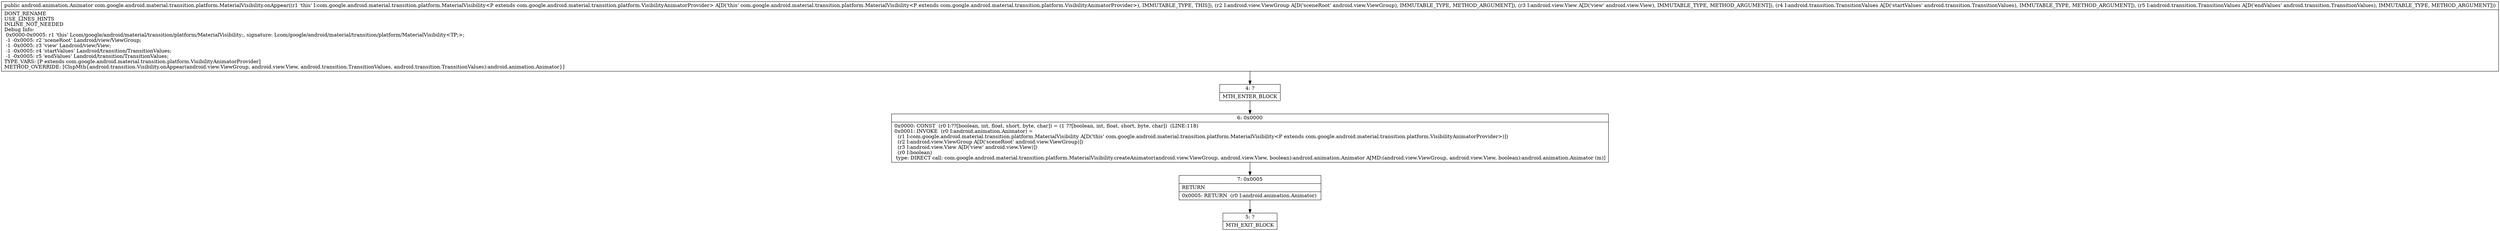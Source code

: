 digraph "CFG forcom.google.android.material.transition.platform.MaterialVisibility.onAppear(Landroid\/view\/ViewGroup;Landroid\/view\/View;Landroid\/transition\/TransitionValues;Landroid\/transition\/TransitionValues;)Landroid\/animation\/Animator;" {
Node_4 [shape=record,label="{4\:\ ?|MTH_ENTER_BLOCK\l}"];
Node_6 [shape=record,label="{6\:\ 0x0000|0x0000: CONST  (r0 I:??[boolean, int, float, short, byte, char]) = (1 ??[boolean, int, float, short, byte, char])  (LINE:118)\l0x0001: INVOKE  (r0 I:android.animation.Animator) = \l  (r1 I:com.google.android.material.transition.platform.MaterialVisibility A[D('this' com.google.android.material.transition.platform.MaterialVisibility\<P extends com.google.android.material.transition.platform.VisibilityAnimatorProvider\>)])\l  (r2 I:android.view.ViewGroup A[D('sceneRoot' android.view.ViewGroup)])\l  (r3 I:android.view.View A[D('view' android.view.View)])\l  (r0 I:boolean)\l type: DIRECT call: com.google.android.material.transition.platform.MaterialVisibility.createAnimator(android.view.ViewGroup, android.view.View, boolean):android.animation.Animator A[MD:(android.view.ViewGroup, android.view.View, boolean):android.animation.Animator (m)]\l}"];
Node_7 [shape=record,label="{7\:\ 0x0005|RETURN\l|0x0005: RETURN  (r0 I:android.animation.Animator) \l}"];
Node_5 [shape=record,label="{5\:\ ?|MTH_EXIT_BLOCK\l}"];
MethodNode[shape=record,label="{public android.animation.Animator com.google.android.material.transition.platform.MaterialVisibility.onAppear((r1 'this' I:com.google.android.material.transition.platform.MaterialVisibility\<P extends com.google.android.material.transition.platform.VisibilityAnimatorProvider\> A[D('this' com.google.android.material.transition.platform.MaterialVisibility\<P extends com.google.android.material.transition.platform.VisibilityAnimatorProvider\>), IMMUTABLE_TYPE, THIS]), (r2 I:android.view.ViewGroup A[D('sceneRoot' android.view.ViewGroup), IMMUTABLE_TYPE, METHOD_ARGUMENT]), (r3 I:android.view.View A[D('view' android.view.View), IMMUTABLE_TYPE, METHOD_ARGUMENT]), (r4 I:android.transition.TransitionValues A[D('startValues' android.transition.TransitionValues), IMMUTABLE_TYPE, METHOD_ARGUMENT]), (r5 I:android.transition.TransitionValues A[D('endValues' android.transition.TransitionValues), IMMUTABLE_TYPE, METHOD_ARGUMENT]))  | DONT_RENAME\lUSE_LINES_HINTS\lINLINE_NOT_NEEDED\lDebug Info:\l  0x0000\-0x0005: r1 'this' Lcom\/google\/android\/material\/transition\/platform\/MaterialVisibility;, signature: Lcom\/google\/android\/material\/transition\/platform\/MaterialVisibility\<TP;\>;\l  \-1 \-0x0005: r2 'sceneRoot' Landroid\/view\/ViewGroup;\l  \-1 \-0x0005: r3 'view' Landroid\/view\/View;\l  \-1 \-0x0005: r4 'startValues' Landroid\/transition\/TransitionValues;\l  \-1 \-0x0005: r5 'endValues' Landroid\/transition\/TransitionValues;\lTYPE_VARS: [P extends com.google.android.material.transition.platform.VisibilityAnimatorProvider]\lMETHOD_OVERRIDE: [ClspMth\{android.transition.Visibility.onAppear(android.view.ViewGroup, android.view.View, android.transition.TransitionValues, android.transition.TransitionValues):android.animation.Animator\}]\l}"];
MethodNode -> Node_4;Node_4 -> Node_6;
Node_6 -> Node_7;
Node_7 -> Node_5;
}

